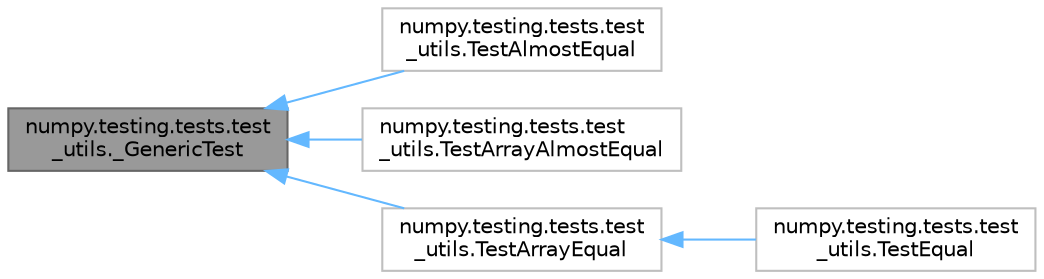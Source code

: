 digraph "numpy.testing.tests.test_utils._GenericTest"
{
 // LATEX_PDF_SIZE
  bgcolor="transparent";
  edge [fontname=Helvetica,fontsize=10,labelfontname=Helvetica,labelfontsize=10];
  node [fontname=Helvetica,fontsize=10,shape=box,height=0.2,width=0.4];
  rankdir="LR";
  Node1 [id="Node000001",label="numpy.testing.tests.test\l_utils._GenericTest",height=0.2,width=0.4,color="gray40", fillcolor="grey60", style="filled", fontcolor="black",tooltip=" "];
  Node1 -> Node2 [id="edge1_Node000001_Node000002",dir="back",color="steelblue1",style="solid",tooltip=" "];
  Node2 [id="Node000002",label="numpy.testing.tests.test\l_utils.TestAlmostEqual",height=0.2,width=0.4,color="grey75", fillcolor="white", style="filled",URL="$d4/ddd/classnumpy_1_1testing_1_1tests_1_1test__utils_1_1TestAlmostEqual.html",tooltip=" "];
  Node1 -> Node3 [id="edge2_Node000001_Node000003",dir="back",color="steelblue1",style="solid",tooltip=" "];
  Node3 [id="Node000003",label="numpy.testing.tests.test\l_utils.TestArrayAlmostEqual",height=0.2,width=0.4,color="grey75", fillcolor="white", style="filled",URL="$dc/d93/classnumpy_1_1testing_1_1tests_1_1test__utils_1_1TestArrayAlmostEqual.html",tooltip=" "];
  Node1 -> Node4 [id="edge3_Node000001_Node000004",dir="back",color="steelblue1",style="solid",tooltip=" "];
  Node4 [id="Node000004",label="numpy.testing.tests.test\l_utils.TestArrayEqual",height=0.2,width=0.4,color="grey75", fillcolor="white", style="filled",URL="$d7/db9/classnumpy_1_1testing_1_1tests_1_1test__utils_1_1TestArrayEqual.html",tooltip=" "];
  Node4 -> Node5 [id="edge4_Node000004_Node000005",dir="back",color="steelblue1",style="solid",tooltip=" "];
  Node5 [id="Node000005",label="numpy.testing.tests.test\l_utils.TestEqual",height=0.2,width=0.4,color="grey75", fillcolor="white", style="filled",URL="$db/de5/classnumpy_1_1testing_1_1tests_1_1test__utils_1_1TestEqual.html",tooltip=" "];
}
